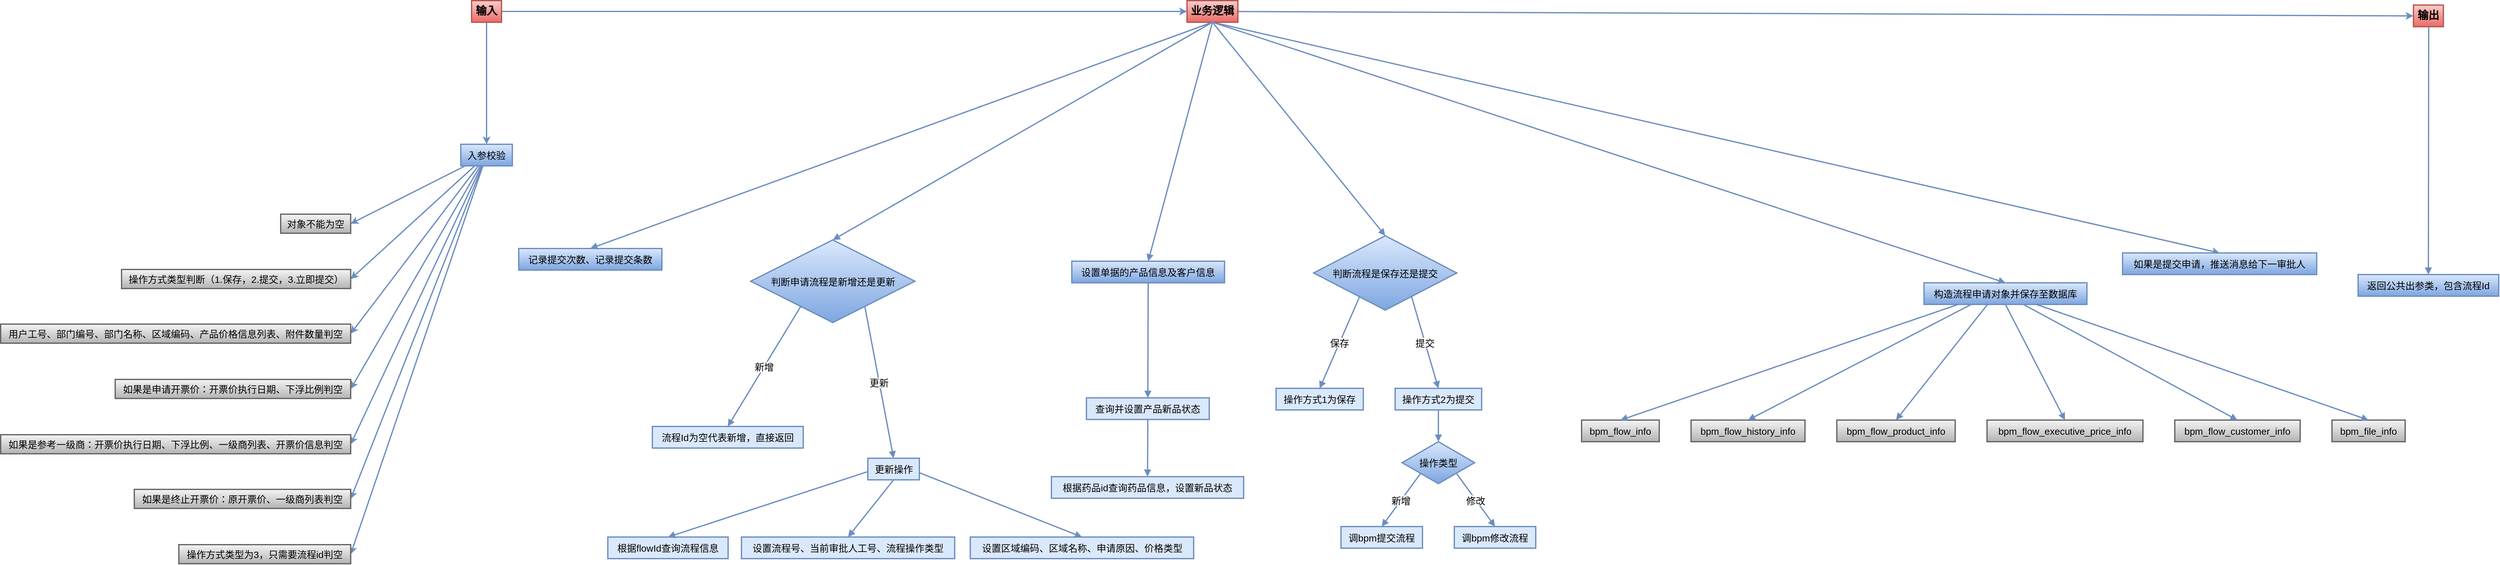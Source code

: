 <mxfile version="24.7.5">
  <diagram name="第 1 页" id="A_LyNrd8wTewdJR7nAxY">
    <mxGraphModel dx="1509" dy="777" grid="1" gridSize="10" guides="1" tooltips="1" connect="1" arrows="1" fold="1" page="1" pageScale="1" pageWidth="827" pageHeight="1169" math="0" shadow="0">
      <root>
        <mxCell id="0" />
        <mxCell id="1" parent="0" />
        <mxCell id="haKMsC9-IgqyvuB2g84w-221" style="rounded=0;orthogonalLoop=1;jettySize=auto;html=1;entryX=0;entryY=0.5;entryDx=0;entryDy=0;fontSize=17;strokeWidth=2;strokeColor=#6c8ebf;fillColor=#dae8fc;fontStyle=1" edge="1" parent="1" source="haKMsC9-IgqyvuB2g84w-141" target="haKMsC9-IgqyvuB2g84w-150">
          <mxGeometry relative="1" as="geometry" />
        </mxCell>
        <mxCell id="haKMsC9-IgqyvuB2g84w-224" style="edgeStyle=orthogonalEdgeStyle;rounded=0;orthogonalLoop=1;jettySize=auto;html=1;entryX=0.5;entryY=0;entryDx=0;entryDy=0;strokeWidth=2;strokeColor=#6c8ebf;fillColor=#dae8fc;" edge="1" parent="1" source="haKMsC9-IgqyvuB2g84w-141" target="haKMsC9-IgqyvuB2g84w-142">
          <mxGeometry relative="1" as="geometry" />
        </mxCell>
        <mxCell id="haKMsC9-IgqyvuB2g84w-141" value="输入" style="whiteSpace=wrap;strokeWidth=2;fontSize=17;fillColor=#f8cecc;strokeColor=#b85450;gradientColor=#ea6b66;fontStyle=1" vertex="1" parent="1">
          <mxGeometry x="1006" y="120" width="47" height="34" as="geometry" />
        </mxCell>
        <mxCell id="haKMsC9-IgqyvuB2g84w-226" style="rounded=0;orthogonalLoop=1;jettySize=auto;html=1;entryX=1;entryY=0.5;entryDx=0;entryDy=0;strokeWidth=2;fillColor=#dae8fc;strokeColor=#6c8ebf;" edge="1" parent="1" source="haKMsC9-IgqyvuB2g84w-142" target="haKMsC9-IgqyvuB2g84w-143">
          <mxGeometry relative="1" as="geometry" />
        </mxCell>
        <mxCell id="haKMsC9-IgqyvuB2g84w-227" style="rounded=0;orthogonalLoop=1;jettySize=auto;html=1;entryX=1;entryY=0.5;entryDx=0;entryDy=0;strokeWidth=2;fillColor=#dae8fc;strokeColor=#6c8ebf;" edge="1" parent="1" source="haKMsC9-IgqyvuB2g84w-142" target="haKMsC9-IgqyvuB2g84w-144">
          <mxGeometry relative="1" as="geometry" />
        </mxCell>
        <mxCell id="haKMsC9-IgqyvuB2g84w-228" style="rounded=0;orthogonalLoop=1;jettySize=auto;html=1;entryX=1;entryY=0.5;entryDx=0;entryDy=0;strokeWidth=2;fillColor=#dae8fc;strokeColor=#6c8ebf;" edge="1" parent="1" source="haKMsC9-IgqyvuB2g84w-142" target="haKMsC9-IgqyvuB2g84w-145">
          <mxGeometry relative="1" as="geometry" />
        </mxCell>
        <mxCell id="haKMsC9-IgqyvuB2g84w-229" style="rounded=0;orthogonalLoop=1;jettySize=auto;html=1;entryX=1;entryY=0.5;entryDx=0;entryDy=0;strokeWidth=2;fillColor=#dae8fc;strokeColor=#6c8ebf;" edge="1" parent="1" source="haKMsC9-IgqyvuB2g84w-142" target="haKMsC9-IgqyvuB2g84w-146">
          <mxGeometry relative="1" as="geometry" />
        </mxCell>
        <mxCell id="haKMsC9-IgqyvuB2g84w-230" style="rounded=0;orthogonalLoop=1;jettySize=auto;html=1;entryX=1;entryY=0.5;entryDx=0;entryDy=0;strokeWidth=2;fillColor=#dae8fc;strokeColor=#6c8ebf;" edge="1" parent="1" source="haKMsC9-IgqyvuB2g84w-142" target="haKMsC9-IgqyvuB2g84w-147">
          <mxGeometry relative="1" as="geometry" />
        </mxCell>
        <mxCell id="haKMsC9-IgqyvuB2g84w-231" style="rounded=0;orthogonalLoop=1;jettySize=auto;html=1;entryX=1;entryY=0.5;entryDx=0;entryDy=0;strokeWidth=2;fillColor=#dae8fc;strokeColor=#6c8ebf;" edge="1" parent="1" source="haKMsC9-IgqyvuB2g84w-142" target="haKMsC9-IgqyvuB2g84w-148">
          <mxGeometry relative="1" as="geometry" />
        </mxCell>
        <mxCell id="haKMsC9-IgqyvuB2g84w-232" style="rounded=0;orthogonalLoop=1;jettySize=auto;html=1;entryX=1;entryY=0.5;entryDx=0;entryDy=0;strokeWidth=2;fillColor=#dae8fc;strokeColor=#6c8ebf;" edge="1" parent="1" source="haKMsC9-IgqyvuB2g84w-142" target="haKMsC9-IgqyvuB2g84w-149">
          <mxGeometry relative="1" as="geometry" />
        </mxCell>
        <mxCell id="haKMsC9-IgqyvuB2g84w-142" value="入参校验" style="whiteSpace=wrap;strokeWidth=2;fontSize=15;fillColor=#dae8fc;strokeColor=#6c8ebf;gradientColor=#7ea6e0;" vertex="1" parent="1">
          <mxGeometry x="989" y="346" width="81" height="34" as="geometry" />
        </mxCell>
        <mxCell id="haKMsC9-IgqyvuB2g84w-143" value="对象不能为空" style="whiteSpace=wrap;strokeWidth=2;fontSize=15;fillColor=#f5f5f5;strokeColor=#666666;gradientColor=#b3b3b3;" vertex="1" parent="1">
          <mxGeometry x="706" y="456" width="110" height="30" as="geometry" />
        </mxCell>
        <mxCell id="haKMsC9-IgqyvuB2g84w-144" value="操作方式类型判断（1.保存，2.提交，3.立即提交）" style="whiteSpace=wrap;strokeWidth=2;fontSize=15;fillColor=#f5f5f5;strokeColor=#666666;gradientColor=#b3b3b3;" vertex="1" parent="1">
          <mxGeometry x="456" y="543" width="360" height="30" as="geometry" />
        </mxCell>
        <mxCell id="haKMsC9-IgqyvuB2g84w-145" value="用户工号、部门编号、部门名称、区域编码、产品价格信息列表、附件数量判空" style="whiteSpace=wrap;strokeWidth=2;fontSize=15;fillColor=#f5f5f5;strokeColor=#666666;gradientColor=#b3b3b3;" vertex="1" parent="1">
          <mxGeometry x="266" y="629" width="550" height="30" as="geometry" />
        </mxCell>
        <mxCell id="haKMsC9-IgqyvuB2g84w-146" value="如果是申请开票价：开票价执行日期、下浮比例判空" style="whiteSpace=wrap;strokeWidth=2;fontSize=15;fillColor=#f5f5f5;strokeColor=#666666;gradientColor=#b3b3b3;" vertex="1" parent="1">
          <mxGeometry x="446" y="716" width="370" height="30" as="geometry" />
        </mxCell>
        <mxCell id="haKMsC9-IgqyvuB2g84w-147" value="如果是参考一级商：开票价执行日期、下浮比例、一级商列表、开票价信息判空" style="whiteSpace=wrap;strokeWidth=2;fontSize=15;fillColor=#f5f5f5;strokeColor=#666666;gradientColor=#b3b3b3;" vertex="1" parent="1">
          <mxGeometry x="266" y="803" width="550" height="30" as="geometry" />
        </mxCell>
        <mxCell id="haKMsC9-IgqyvuB2g84w-148" value="如果是终止开票价：原开票价、一级商列表判空" style="whiteSpace=wrap;strokeWidth=2;fontSize=15;fillColor=#f5f5f5;strokeColor=#666666;gradientColor=#b3b3b3;" vertex="1" parent="1">
          <mxGeometry x="476" y="889" width="340" height="30" as="geometry" />
        </mxCell>
        <mxCell id="haKMsC9-IgqyvuB2g84w-149" value="操作方式类型为3，只需要流程id判空" style="whiteSpace=wrap;strokeWidth=2;fontSize=15;fillColor=#f5f5f5;strokeColor=#666666;gradientColor=#b3b3b3;" vertex="1" parent="1">
          <mxGeometry x="546" y="976" width="270" height="30" as="geometry" />
        </mxCell>
        <mxCell id="haKMsC9-IgqyvuB2g84w-219" style="rounded=0;orthogonalLoop=1;jettySize=auto;html=1;entryX=0;entryY=0.5;entryDx=0;entryDy=0;fontSize=17;strokeWidth=2;strokeColor=#6c8ebf;fillColor=#dae8fc;fontStyle=1" edge="1" parent="1" source="haKMsC9-IgqyvuB2g84w-150" target="haKMsC9-IgqyvuB2g84w-175">
          <mxGeometry relative="1" as="geometry">
            <mxPoint x="3350" y="150" as="targetPoint" />
          </mxGeometry>
        </mxCell>
        <mxCell id="haKMsC9-IgqyvuB2g84w-234" style="rounded=0;orthogonalLoop=1;jettySize=auto;html=1;entryX=0.5;entryY=0;entryDx=0;entryDy=0;exitX=0.5;exitY=1;exitDx=0;exitDy=0;strokeWidth=2;strokeColor=#6c8ebf;fillColor=#dae8fc;" edge="1" parent="1" source="haKMsC9-IgqyvuB2g84w-150" target="haKMsC9-IgqyvuB2g84w-174">
          <mxGeometry relative="1" as="geometry" />
        </mxCell>
        <mxCell id="haKMsC9-IgqyvuB2g84w-150" value="业务逻辑" style="whiteSpace=wrap;strokeWidth=2;fontSize=17;fillColor=#f8cecc;strokeColor=#b85450;gradientColor=#ea6b66;fontStyle=1" vertex="1" parent="1">
          <mxGeometry x="2130" y="120" width="80" height="34" as="geometry" />
        </mxCell>
        <mxCell id="haKMsC9-IgqyvuB2g84w-151" value="记录提交次数、记录提交条数" style="whiteSpace=wrap;strokeWidth=2;fontSize=15;fillColor=#dae8fc;strokeColor=#6c8ebf;gradientColor=#7ea6e0;" vertex="1" parent="1">
          <mxGeometry x="1080" y="510" width="225" height="34" as="geometry" />
        </mxCell>
        <mxCell id="haKMsC9-IgqyvuB2g84w-152" value="判断申请流程是新增还是更新" style="rhombus;strokeWidth=2;whiteSpace=wrap;fontSize=15;strokeColor=#6c8ebf;fillColor=#dae8fc;gradientColor=#7ea6e0;" vertex="1" parent="1">
          <mxGeometry x="1444.5" y="496.5" width="258" height="130" as="geometry" />
        </mxCell>
        <mxCell id="haKMsC9-IgqyvuB2g84w-153" value="流程Id为空代表新增，直接返回" style="whiteSpace=wrap;strokeWidth=2;fontSize=15;strokeColor=#6c8ebf;fillColor=#dae8fc;" vertex="1" parent="1">
          <mxGeometry x="1290" y="790" width="237" height="34" as="geometry" />
        </mxCell>
        <mxCell id="haKMsC9-IgqyvuB2g84w-154" value="更新操作" style="whiteSpace=wrap;strokeWidth=2;fontSize=15;strokeColor=#6c8ebf;fillColor=#dae8fc;" vertex="1" parent="1">
          <mxGeometry x="1628.5" y="840" width="81" height="34" as="geometry" />
        </mxCell>
        <mxCell id="haKMsC9-IgqyvuB2g84w-155" value="根据flowId查询流程信息" style="whiteSpace=wrap;strokeWidth=2;fontSize=15;strokeColor=#6c8ebf;fillColor=#dae8fc;" vertex="1" parent="1">
          <mxGeometry x="1220" y="964" width="189" height="34" as="geometry" />
        </mxCell>
        <mxCell id="haKMsC9-IgqyvuB2g84w-156" value="设置流程号、当前审批人工号、流程操作类型" style="whiteSpace=wrap;strokeWidth=2;fontSize=15;strokeColor=#6c8ebf;fillColor=#dae8fc;" vertex="1" parent="1">
          <mxGeometry x="1430" y="964" width="335" height="34" as="geometry" />
        </mxCell>
        <mxCell id="haKMsC9-IgqyvuB2g84w-157" value="设置区域编码、区域名称、申请原因、价格类型" style="whiteSpace=wrap;strokeWidth=2;fontSize=15;strokeColor=#6c8ebf;fillColor=#dae8fc;" vertex="1" parent="1">
          <mxGeometry x="1789.5" y="964" width="351" height="34" as="geometry" />
        </mxCell>
        <mxCell id="haKMsC9-IgqyvuB2g84w-158" value="设置单据的产品信息及客户信息" style="whiteSpace=wrap;strokeWidth=2;fontSize=15;strokeColor=#6c8ebf;fillColor=#dae8fc;gradientColor=#7ea6e0;" vertex="1" parent="1">
          <mxGeometry x="1949" y="530" width="240" height="34" as="geometry" />
        </mxCell>
        <mxCell id="haKMsC9-IgqyvuB2g84w-159" value="查询并设置产品新品状态" style="whiteSpace=wrap;strokeWidth=2;fontSize=15;strokeColor=#6c8ebf;fillColor=#dae8fc;" vertex="1" parent="1">
          <mxGeometry x="1972" y="745" width="193" height="34" as="geometry" />
        </mxCell>
        <mxCell id="haKMsC9-IgqyvuB2g84w-160" value="根据药品id查询药品信息，设置新品状态" style="whiteSpace=wrap;strokeWidth=2;fontSize=15;strokeColor=#6c8ebf;fillColor=#dae8fc;" vertex="1" parent="1">
          <mxGeometry x="1917" y="869" width="302" height="34" as="geometry" />
        </mxCell>
        <mxCell id="haKMsC9-IgqyvuB2g84w-161" value="判断流程是保存还是提交" style="rhombus;strokeWidth=2;whiteSpace=wrap;fontSize=15;strokeColor=#6c8ebf;fillColor=#dae8fc;gradientColor=#7ea6e0;" vertex="1" parent="1">
          <mxGeometry x="2329" y="490" width="225" height="117" as="geometry" />
        </mxCell>
        <mxCell id="haKMsC9-IgqyvuB2g84w-162" value="操作方式1为保存" style="whiteSpace=wrap;strokeWidth=2;fontSize=15;strokeColor=#6c8ebf;fillColor=#dae8fc;" vertex="1" parent="1">
          <mxGeometry x="2270" y="730" width="137" height="34" as="geometry" />
        </mxCell>
        <mxCell id="haKMsC9-IgqyvuB2g84w-163" value="操作方式2为提交" style="whiteSpace=wrap;strokeWidth=2;fontSize=15;strokeColor=#6c8ebf;fillColor=#dae8fc;" vertex="1" parent="1">
          <mxGeometry x="2457" y="730" width="136" height="34" as="geometry" />
        </mxCell>
        <mxCell id="haKMsC9-IgqyvuB2g84w-164" value="操作类型" style="rhombus;strokeWidth=2;whiteSpace=wrap;fontSize=15;strokeColor=#6c8ebf;fillColor=#dae8fc;gradientColor=#7ea6e0;" vertex="1" parent="1">
          <mxGeometry x="2468" y="814" width="114" height="66" as="geometry" />
        </mxCell>
        <mxCell id="haKMsC9-IgqyvuB2g84w-165" value="调bpm提交流程" style="whiteSpace=wrap;strokeWidth=2;fontSize=15;strokeColor=#6c8ebf;fillColor=#dae8fc;" vertex="1" parent="1">
          <mxGeometry x="2372" y="947.5" width="128" height="34" as="geometry" />
        </mxCell>
        <mxCell id="haKMsC9-IgqyvuB2g84w-166" value="调bpm修改流程" style="whiteSpace=wrap;strokeWidth=2;fontSize=15;strokeColor=#6c8ebf;fillColor=#dae8fc;" vertex="1" parent="1">
          <mxGeometry x="2550" y="947.5" width="128" height="34" as="geometry" />
        </mxCell>
        <mxCell id="haKMsC9-IgqyvuB2g84w-167" value="构造流程申请对象并保存至数据库" style="whiteSpace=wrap;strokeWidth=2;fontSize=15;strokeColor=#6c8ebf;fillColor=#dae8fc;gradientColor=#7ea6e0;" vertex="1" parent="1">
          <mxGeometry x="3288" y="564" width="256" height="34" as="geometry" />
        </mxCell>
        <mxCell id="haKMsC9-IgqyvuB2g84w-168" value="bpm_flow_info" style="whiteSpace=wrap;strokeWidth=2;fontSize=15;strokeColor=#666666;fillColor=#f5f5f5;gradientColor=#b3b3b3;" vertex="1" parent="1">
          <mxGeometry x="2750" y="780" width="122" height="34" as="geometry" />
        </mxCell>
        <mxCell id="haKMsC9-IgqyvuB2g84w-169" value="bpm_flow_history_info" style="whiteSpace=wrap;strokeWidth=2;fontSize=15;strokeColor=#666666;fillColor=#f5f5f5;gradientColor=#b3b3b3;" vertex="1" parent="1">
          <mxGeometry x="2922" y="780" width="179" height="34" as="geometry" />
        </mxCell>
        <mxCell id="haKMsC9-IgqyvuB2g84w-170" value="bpm_flow_product_info" style="whiteSpace=wrap;strokeWidth=2;fontSize=15;strokeColor=#666666;fillColor=#f5f5f5;gradientColor=#b3b3b3;" vertex="1" parent="1">
          <mxGeometry x="3151" y="780" width="186" height="34" as="geometry" />
        </mxCell>
        <mxCell id="haKMsC9-IgqyvuB2g84w-171" value="bpm_flow_executive_price_info" style="whiteSpace=wrap;strokeWidth=2;fontSize=15;strokeColor=#666666;fillColor=#f5f5f5;gradientColor=#b3b3b3;" vertex="1" parent="1">
          <mxGeometry x="3387" y="780" width="245" height="34" as="geometry" />
        </mxCell>
        <mxCell id="haKMsC9-IgqyvuB2g84w-172" value="bpm_flow_customer_info" style="whiteSpace=wrap;strokeWidth=2;fontSize=15;strokeColor=#666666;fillColor=#f5f5f5;gradientColor=#b3b3b3;" vertex="1" parent="1">
          <mxGeometry x="3682" y="780" width="197" height="34" as="geometry" />
        </mxCell>
        <mxCell id="haKMsC9-IgqyvuB2g84w-173" value="bpm_file_info" style="whiteSpace=wrap;strokeWidth=2;fontSize=15;strokeColor=#666666;fillColor=#f5f5f5;gradientColor=#b3b3b3;" vertex="1" parent="1">
          <mxGeometry x="3929" y="780" width="115" height="34" as="geometry" />
        </mxCell>
        <mxCell id="haKMsC9-IgqyvuB2g84w-174" value="如果是提交申请，推送消息给下一审批人" style="whiteSpace=wrap;strokeWidth=2;fontSize=15;strokeColor=#6c8ebf;fillColor=#dae8fc;gradientColor=#7ea6e0;" vertex="1" parent="1">
          <mxGeometry x="3600" y="517" width="305" height="34" as="geometry" />
        </mxCell>
        <mxCell id="haKMsC9-IgqyvuB2g84w-175" value="输出" style="whiteSpace=wrap;strokeWidth=2;fontSize=17;fillColor=#f8cecc;strokeColor=#b85450;gradientColor=#ea6b66;fontStyle=1" vertex="1" parent="1">
          <mxGeometry x="4057" y="127" width="47" height="34" as="geometry" />
        </mxCell>
        <mxCell id="haKMsC9-IgqyvuB2g84w-176" value="返回公共出参类，包含流程Id" style="whiteSpace=wrap;strokeWidth=2;fontSize=15;strokeColor=#6c8ebf;fillColor=#dae8fc;gradientColor=#7ea6e0;" vertex="1" parent="1">
          <mxGeometry x="3970" y="551" width="221" height="34" as="geometry" />
        </mxCell>
        <mxCell id="haKMsC9-IgqyvuB2g84w-186" value="" style="startArrow=none;endArrow=block;exitX=0.5;exitY=1;entryX=0.5;entryY=0;rounded=0;exitDx=0;exitDy=0;fontSize=15;strokeWidth=2;strokeColor=#6c8ebf;fillColor=#dae8fc;" edge="1" parent="1" source="haKMsC9-IgqyvuB2g84w-150" target="haKMsC9-IgqyvuB2g84w-151">
          <mxGeometry relative="1" as="geometry" />
        </mxCell>
        <mxCell id="haKMsC9-IgqyvuB2g84w-187" value="" style="startArrow=none;endArrow=block;exitX=0.5;exitY=1;entryX=0.5;entryY=0;rounded=0;exitDx=0;exitDy=0;fontSize=15;strokeWidth=2;strokeColor=#6c8ebf;fillColor=#dae8fc;" edge="1" parent="1" source="haKMsC9-IgqyvuB2g84w-150" target="haKMsC9-IgqyvuB2g84w-152">
          <mxGeometry relative="1" as="geometry" />
        </mxCell>
        <mxCell id="haKMsC9-IgqyvuB2g84w-188" value="新增" style="startArrow=none;endArrow=block;exitX=0.18;exitY=1;entryX=0.5;entryY=0;rounded=0;fontSize=15;strokeWidth=2;strokeColor=#6c8ebf;fillColor=#dae8fc;" edge="1" parent="1" source="haKMsC9-IgqyvuB2g84w-152" target="haKMsC9-IgqyvuB2g84w-153">
          <mxGeometry relative="1" as="geometry" />
        </mxCell>
        <mxCell id="haKMsC9-IgqyvuB2g84w-189" value="更新" style="startArrow=none;endArrow=block;exitX=0.82;exitY=1;entryX=0.5;entryY=0;rounded=0;fontSize=15;strokeWidth=2;strokeColor=#6c8ebf;fillColor=#dae8fc;" edge="1" parent="1" source="haKMsC9-IgqyvuB2g84w-152" target="haKMsC9-IgqyvuB2g84w-154">
          <mxGeometry relative="1" as="geometry" />
        </mxCell>
        <mxCell id="haKMsC9-IgqyvuB2g84w-190" value="" style="startArrow=none;endArrow=block;exitX=0;exitY=0.62;entryX=0.5;entryY=0;rounded=0;fontSize=15;strokeWidth=2;strokeColor=#6c8ebf;fillColor=#dae8fc;entryDx=0;entryDy=0;" edge="1" parent="1" source="haKMsC9-IgqyvuB2g84w-154" target="haKMsC9-IgqyvuB2g84w-155">
          <mxGeometry relative="1" as="geometry">
            <mxPoint x="1260" y="964" as="targetPoint" />
          </mxGeometry>
        </mxCell>
        <mxCell id="haKMsC9-IgqyvuB2g84w-191" value="" style="startArrow=none;endArrow=block;exitX=0.5;exitY=1;entryX=0.5;entryY=0;rounded=0;fontSize=15;strokeWidth=2;strokeColor=#6c8ebf;fillColor=#dae8fc;exitDx=0;exitDy=0;" edge="1" parent="1" source="haKMsC9-IgqyvuB2g84w-154" target="haKMsC9-IgqyvuB2g84w-156">
          <mxGeometry relative="1" as="geometry" />
        </mxCell>
        <mxCell id="haKMsC9-IgqyvuB2g84w-192" value="" style="startArrow=none;endArrow=block;exitX=1;exitY=0.67;entryX=0.5;entryY=0;rounded=0;fontSize=15;strokeWidth=2;strokeColor=#6c8ebf;fillColor=#dae8fc;" edge="1" parent="1" source="haKMsC9-IgqyvuB2g84w-154" target="haKMsC9-IgqyvuB2g84w-157">
          <mxGeometry relative="1" as="geometry" />
        </mxCell>
        <mxCell id="haKMsC9-IgqyvuB2g84w-193" value="" style="startArrow=none;endArrow=block;exitX=0.5;exitY=1;entryX=0.5;entryY=0;rounded=0;exitDx=0;exitDy=0;fontSize=15;strokeWidth=2;strokeColor=#6c8ebf;fillColor=#dae8fc;" edge="1" parent="1" source="haKMsC9-IgqyvuB2g84w-150" target="haKMsC9-IgqyvuB2g84w-158">
          <mxGeometry relative="1" as="geometry" />
        </mxCell>
        <mxCell id="haKMsC9-IgqyvuB2g84w-194" value="" style="startArrow=none;endArrow=block;exitX=0.5;exitY=1;entryX=0.5;entryY=0;rounded=0;fontSize=15;strokeWidth=2;strokeColor=#6c8ebf;fillColor=#dae8fc;" edge="1" parent="1" source="haKMsC9-IgqyvuB2g84w-158" target="haKMsC9-IgqyvuB2g84w-159">
          <mxGeometry relative="1" as="geometry" />
        </mxCell>
        <mxCell id="haKMsC9-IgqyvuB2g84w-195" value="" style="startArrow=none;endArrow=block;exitX=0.5;exitY=1;entryX=0.5;entryY=0;rounded=0;fontSize=15;strokeWidth=2;strokeColor=#6c8ebf;fillColor=#dae8fc;" edge="1" parent="1" source="haKMsC9-IgqyvuB2g84w-159" target="haKMsC9-IgqyvuB2g84w-160">
          <mxGeometry relative="1" as="geometry" />
        </mxCell>
        <mxCell id="haKMsC9-IgqyvuB2g84w-196" value="" style="startArrow=none;endArrow=block;entryX=0.5;entryY=0;rounded=0;exitX=0.5;exitY=1;exitDx=0;exitDy=0;fontSize=15;strokeWidth=2;strokeColor=#6c8ebf;fillColor=#dae8fc;" edge="1" parent="1" source="haKMsC9-IgqyvuB2g84w-150" target="haKMsC9-IgqyvuB2g84w-161">
          <mxGeometry relative="1" as="geometry">
            <mxPoint x="2170" y="160" as="sourcePoint" />
          </mxGeometry>
        </mxCell>
        <mxCell id="haKMsC9-IgqyvuB2g84w-197" value="保存" style="startArrow=none;endArrow=block;exitX=0.22;exitY=1;entryX=0.5;entryY=0;rounded=0;fontSize=15;strokeWidth=2;strokeColor=#6c8ebf;fillColor=#dae8fc;" edge="1" parent="1" source="haKMsC9-IgqyvuB2g84w-161" target="haKMsC9-IgqyvuB2g84w-162">
          <mxGeometry relative="1" as="geometry" />
        </mxCell>
        <mxCell id="haKMsC9-IgqyvuB2g84w-198" value="提交" style="startArrow=none;endArrow=block;exitX=0.79;exitY=1;entryX=0.5;entryY=0;rounded=0;fontSize=15;strokeWidth=2;strokeColor=#6c8ebf;fillColor=#dae8fc;" edge="1" parent="1" source="haKMsC9-IgqyvuB2g84w-161" target="haKMsC9-IgqyvuB2g84w-163">
          <mxGeometry relative="1" as="geometry" />
        </mxCell>
        <mxCell id="haKMsC9-IgqyvuB2g84w-199" value="" style="startArrow=none;endArrow=block;exitX=0.5;exitY=1;entryX=0.5;entryY=0;rounded=0;fontSize=15;strokeWidth=2;strokeColor=#6c8ebf;fillColor=#dae8fc;" edge="1" parent="1" source="haKMsC9-IgqyvuB2g84w-163" target="haKMsC9-IgqyvuB2g84w-164">
          <mxGeometry relative="1" as="geometry" />
        </mxCell>
        <mxCell id="haKMsC9-IgqyvuB2g84w-200" value="新增" style="startArrow=none;endArrow=block;exitX=0.02;exitY=1;entryX=0.5;entryY=0;rounded=0;fontSize=15;strokeWidth=2;strokeColor=#6c8ebf;fillColor=#dae8fc;" edge="1" parent="1" source="haKMsC9-IgqyvuB2g84w-164" target="haKMsC9-IgqyvuB2g84w-165">
          <mxGeometry relative="1" as="geometry" />
        </mxCell>
        <mxCell id="haKMsC9-IgqyvuB2g84w-201" value="修改" style="startArrow=none;endArrow=block;exitX=0.99;exitY=1;entryX=0.5;entryY=0;rounded=0;fontSize=15;strokeWidth=2;strokeColor=#6c8ebf;fillColor=#dae8fc;" edge="1" parent="1" source="haKMsC9-IgqyvuB2g84w-164" target="haKMsC9-IgqyvuB2g84w-166">
          <mxGeometry relative="1" as="geometry" />
        </mxCell>
        <mxCell id="haKMsC9-IgqyvuB2g84w-202" value="" style="startArrow=none;endArrow=block;entryX=0.5;entryY=0;rounded=0;exitX=0.5;exitY=1;exitDx=0;exitDy=0;entryDx=0;entryDy=0;fontSize=15;strokeWidth=2;strokeColor=#6c8ebf;fillColor=#dae8fc;" edge="1" parent="1" source="haKMsC9-IgqyvuB2g84w-150" target="haKMsC9-IgqyvuB2g84w-167">
          <mxGeometry relative="1" as="geometry">
            <mxPoint x="2210" y="138" as="sourcePoint" />
            <mxPoint x="3572.0" y="362" as="targetPoint" />
          </mxGeometry>
        </mxCell>
        <mxCell id="haKMsC9-IgqyvuB2g84w-203" value="" style="startArrow=none;endArrow=block;exitX=0.21;exitY=1;entryX=0.5;entryY=0;rounded=0;fontSize=15;strokeWidth=2;strokeColor=#6c8ebf;fillColor=#dae8fc;" edge="1" parent="1" source="haKMsC9-IgqyvuB2g84w-167" target="haKMsC9-IgqyvuB2g84w-168">
          <mxGeometry relative="1" as="geometry" />
        </mxCell>
        <mxCell id="haKMsC9-IgqyvuB2g84w-204" value="" style="startArrow=none;endArrow=block;exitX=0.29;exitY=1;entryX=0.5;entryY=0;rounded=0;fontSize=15;strokeWidth=2;strokeColor=#6c8ebf;fillColor=#dae8fc;" edge="1" parent="1" source="haKMsC9-IgqyvuB2g84w-167" target="haKMsC9-IgqyvuB2g84w-169">
          <mxGeometry relative="1" as="geometry" />
        </mxCell>
        <mxCell id="haKMsC9-IgqyvuB2g84w-205" value="" style="startArrow=none;endArrow=block;exitX=0.39;exitY=1;entryX=0.5;entryY=0;rounded=0;fontSize=15;strokeWidth=2;strokeColor=#6c8ebf;fillColor=#dae8fc;" edge="1" parent="1" source="haKMsC9-IgqyvuB2g84w-167" target="haKMsC9-IgqyvuB2g84w-170">
          <mxGeometry relative="1" as="geometry" />
        </mxCell>
        <mxCell id="haKMsC9-IgqyvuB2g84w-206" value="" style="startArrow=none;endArrow=block;exitX=0.5;exitY=1;entryX=0.5;entryY=0;rounded=0;fontSize=15;strokeWidth=2;strokeColor=#6c8ebf;fillColor=#dae8fc;" edge="1" parent="1" source="haKMsC9-IgqyvuB2g84w-167" target="haKMsC9-IgqyvuB2g84w-171">
          <mxGeometry relative="1" as="geometry" />
        </mxCell>
        <mxCell id="haKMsC9-IgqyvuB2g84w-207" value="" style="startArrow=none;endArrow=block;exitX=0.61;exitY=1;entryX=0.5;entryY=0;rounded=0;fontSize=15;strokeWidth=2;strokeColor=#6c8ebf;fillColor=#dae8fc;" edge="1" parent="1" source="haKMsC9-IgqyvuB2g84w-167" target="haKMsC9-IgqyvuB2g84w-172">
          <mxGeometry relative="1" as="geometry" />
        </mxCell>
        <mxCell id="haKMsC9-IgqyvuB2g84w-208" value="" style="startArrow=none;endArrow=block;exitX=0.69;exitY=1;entryX=0.5;entryY=0;rounded=0;fontSize=15;strokeWidth=2;strokeColor=#6c8ebf;fillColor=#dae8fc;" edge="1" parent="1" source="haKMsC9-IgqyvuB2g84w-167" target="haKMsC9-IgqyvuB2g84w-173">
          <mxGeometry relative="1" as="geometry" />
        </mxCell>
        <mxCell id="haKMsC9-IgqyvuB2g84w-211" value="" style="startArrow=none;endArrow=block;exitX=0.51;exitY=1;entryX=0.5;entryY=0;rounded=0;fontSize=15;strokeWidth=2;strokeColor=#6c8ebf;fillColor=#dae8fc;" edge="1" parent="1" source="haKMsC9-IgqyvuB2g84w-175" target="haKMsC9-IgqyvuB2g84w-176">
          <mxGeometry relative="1" as="geometry" />
        </mxCell>
      </root>
    </mxGraphModel>
  </diagram>
</mxfile>

